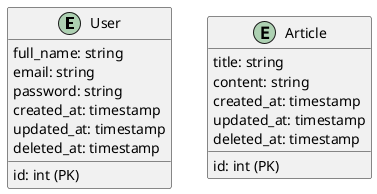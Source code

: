 @startuml ERD

entity User {
  id: int (PK)
	full_name: string
	email: string
  password: string
  created_at: timestamp
  updated_at: timestamp
  deleted_at: timestamp
}

entity Article {
  id: int (PK)
	title: string
	content: string
  created_at: timestamp
  updated_at: timestamp
  deleted_at: timestamp
}

@enduml
